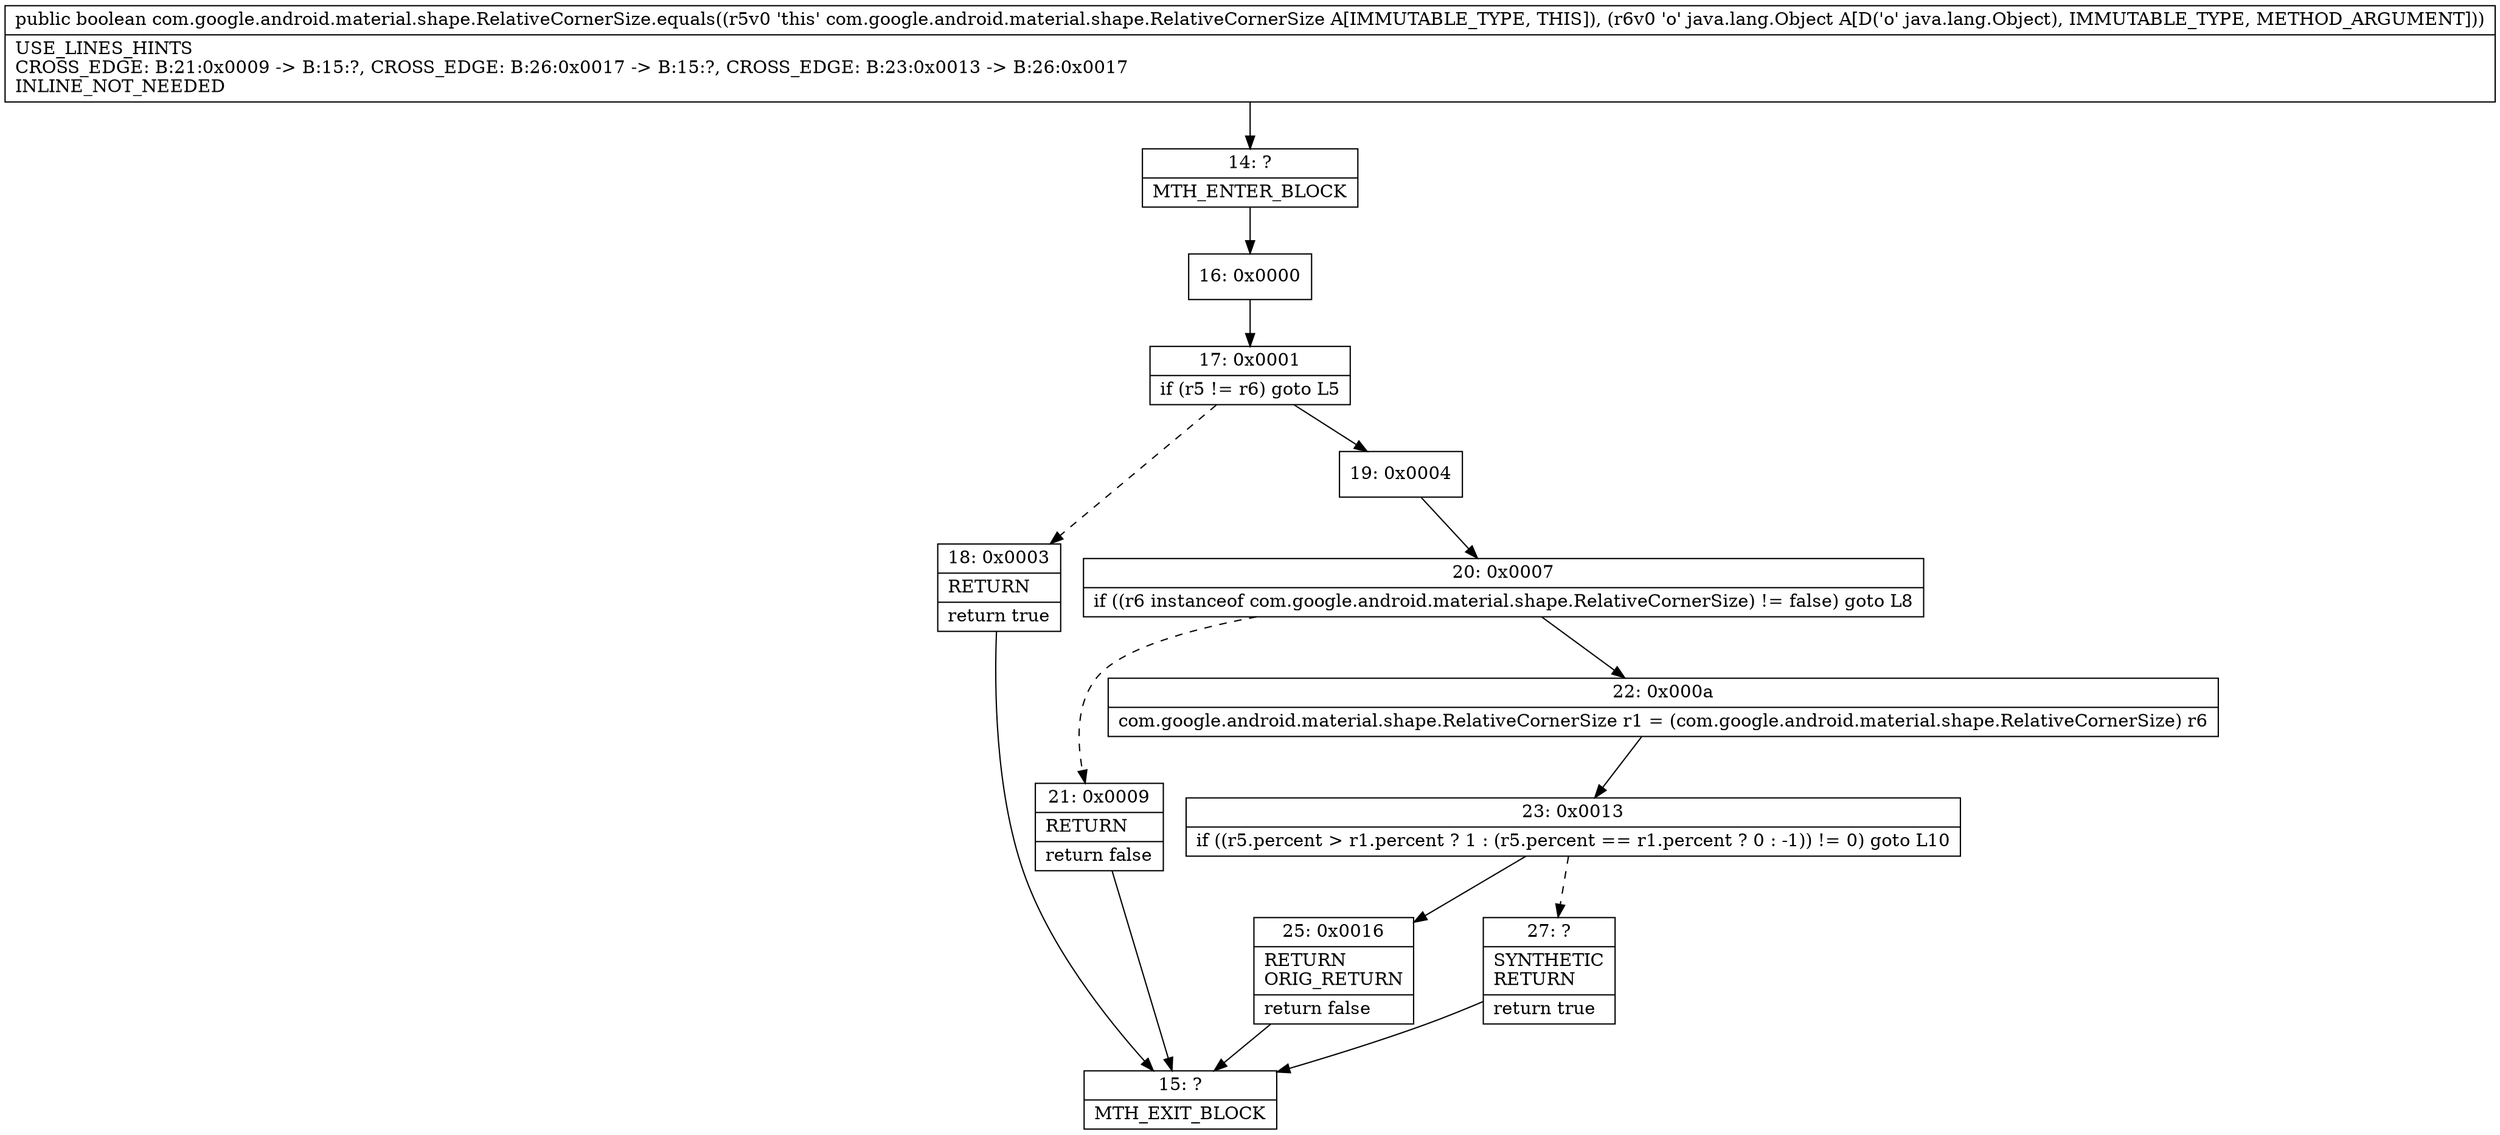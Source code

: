 digraph "CFG forcom.google.android.material.shape.RelativeCornerSize.equals(Ljava\/lang\/Object;)Z" {
Node_14 [shape=record,label="{14\:\ ?|MTH_ENTER_BLOCK\l}"];
Node_16 [shape=record,label="{16\:\ 0x0000}"];
Node_17 [shape=record,label="{17\:\ 0x0001|if (r5 != r6) goto L5\l}"];
Node_18 [shape=record,label="{18\:\ 0x0003|RETURN\l|return true\l}"];
Node_15 [shape=record,label="{15\:\ ?|MTH_EXIT_BLOCK\l}"];
Node_19 [shape=record,label="{19\:\ 0x0004}"];
Node_20 [shape=record,label="{20\:\ 0x0007|if ((r6 instanceof com.google.android.material.shape.RelativeCornerSize) != false) goto L8\l}"];
Node_21 [shape=record,label="{21\:\ 0x0009|RETURN\l|return false\l}"];
Node_22 [shape=record,label="{22\:\ 0x000a|com.google.android.material.shape.RelativeCornerSize r1 = (com.google.android.material.shape.RelativeCornerSize) r6\l}"];
Node_23 [shape=record,label="{23\:\ 0x0013|if ((r5.percent \> r1.percent ? 1 : (r5.percent == r1.percent ? 0 : \-1)) != 0) goto L10\l}"];
Node_25 [shape=record,label="{25\:\ 0x0016|RETURN\lORIG_RETURN\l|return false\l}"];
Node_27 [shape=record,label="{27\:\ ?|SYNTHETIC\lRETURN\l|return true\l}"];
MethodNode[shape=record,label="{public boolean com.google.android.material.shape.RelativeCornerSize.equals((r5v0 'this' com.google.android.material.shape.RelativeCornerSize A[IMMUTABLE_TYPE, THIS]), (r6v0 'o' java.lang.Object A[D('o' java.lang.Object), IMMUTABLE_TYPE, METHOD_ARGUMENT]))  | USE_LINES_HINTS\lCROSS_EDGE: B:21:0x0009 \-\> B:15:?, CROSS_EDGE: B:26:0x0017 \-\> B:15:?, CROSS_EDGE: B:23:0x0013 \-\> B:26:0x0017\lINLINE_NOT_NEEDED\l}"];
MethodNode -> Node_14;Node_14 -> Node_16;
Node_16 -> Node_17;
Node_17 -> Node_18[style=dashed];
Node_17 -> Node_19;
Node_18 -> Node_15;
Node_19 -> Node_20;
Node_20 -> Node_21[style=dashed];
Node_20 -> Node_22;
Node_21 -> Node_15;
Node_22 -> Node_23;
Node_23 -> Node_25;
Node_23 -> Node_27[style=dashed];
Node_25 -> Node_15;
Node_27 -> Node_15;
}

